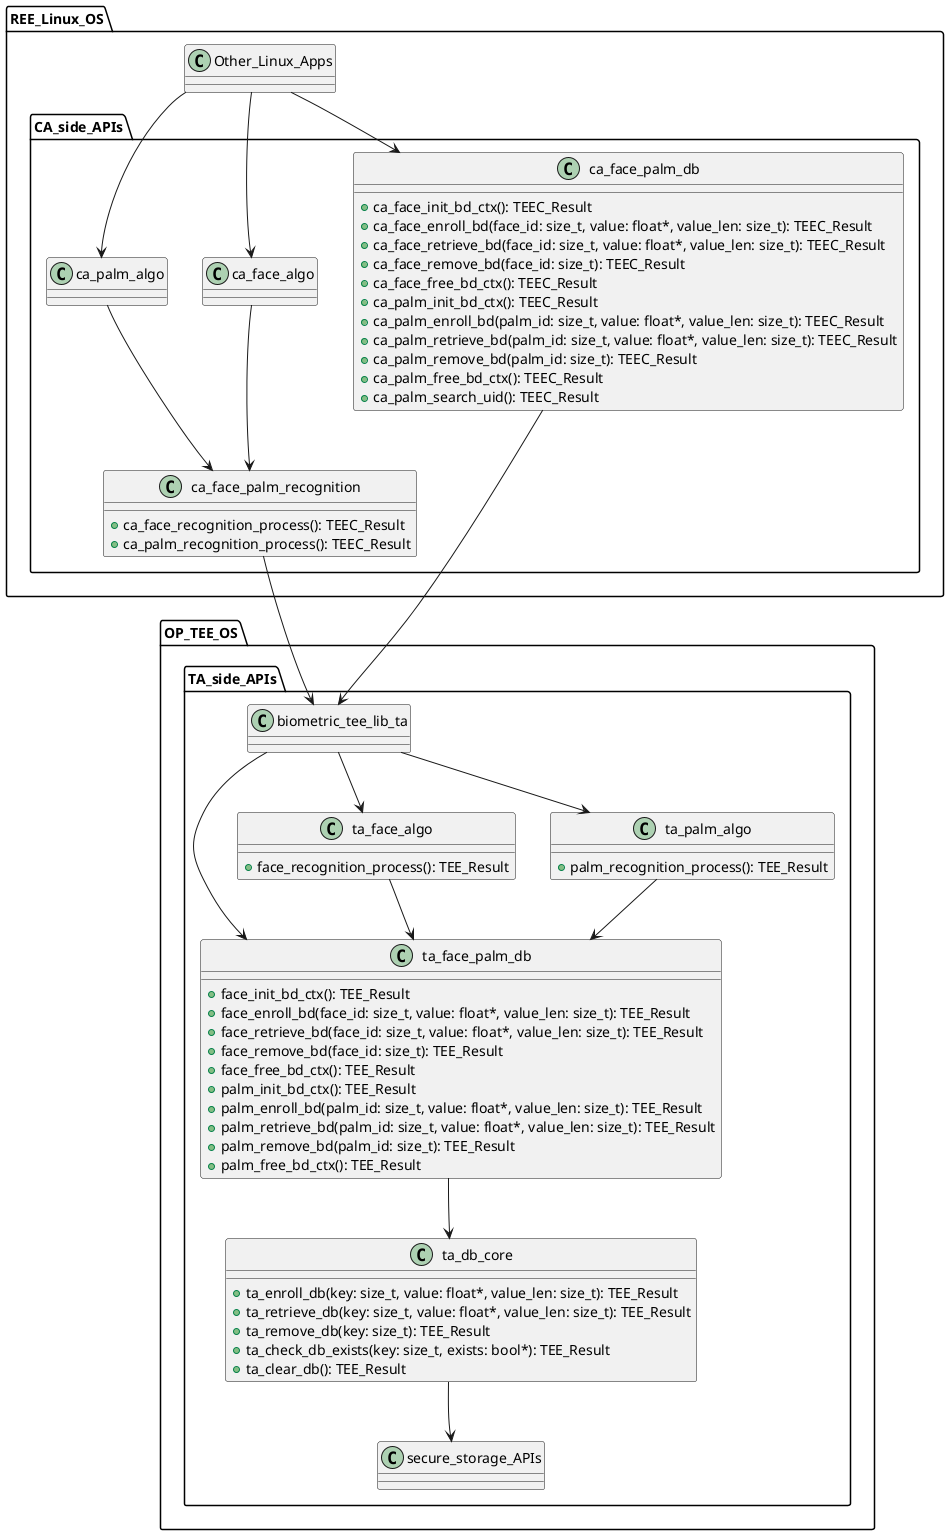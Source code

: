 @startuml class
' Define packages for REE (Linux-OS) and OP-TEE OS

package "REE_Linux_OS" {
  class Other_Linux_Apps

  package "CA_side_APIs" {
    class ca_face_palm_recognition {
      +ca_face_recognition_process(): TEEC_Result
      +ca_palm_recognition_process(): TEEC_Result
    }

    class ca_face_palm_db {
      +ca_face_init_bd_ctx(): TEEC_Result
      +ca_face_enroll_bd(face_id: size_t, value: float*, value_len: size_t): TEEC_Result
      +ca_face_retrieve_bd(face_id: size_t, value: float*, value_len: size_t): TEEC_Result
      +ca_face_remove_bd(face_id: size_t): TEEC_Result
      +ca_face_free_bd_ctx(): TEEC_Result
      +ca_palm_init_bd_ctx(): TEEC_Result
      +ca_palm_enroll_bd(palm_id: size_t, value: float*, value_len: size_t): TEEC_Result
      +ca_palm_retrieve_bd(palm_id: size_t, value: float*, value_len: size_t): TEEC_Result
      +ca_palm_remove_bd(palm_id: size_t): TEEC_Result
      +ca_palm_free_bd_ctx(): TEEC_Result
      +ca_palm_search_uid(): TEEC_Result
    }

    class ca_face_algo {
      ' Interacts with ta_face_algo via ca_face_palm_recognition for face recognition processing
    }

    class ca_palm_algo {
      ' Interacts with ta_palm_algo via ca_face_palm_recognition for palm recognition processing
    }
  }
}

package "OP_TEE_OS" {
  package "TA_side_APIs" {
    class biometric_tee_lib_ta {
      ' Main TA entry point, dispatches commands to other TA-side modules
    }

    class ta_face_palm_db {
      +face_init_bd_ctx(): TEE_Result
      +face_enroll_bd(face_id: size_t, value: float*, value_len: size_t): TEE_Result
      +face_retrieve_bd(face_id: size_t, value: float*, value_len: size_t): TEE_Result
      +face_remove_bd(face_id: size_t): TEE_Result
      +face_free_bd_ctx(): TEE_Result
      +palm_init_bd_ctx(): TEE_Result
      +palm_enroll_bd(palm_id: size_t, value: float*, value_len: size_t): TEE_Result
      +palm_retrieve_bd(palm_id: size_t, value: float*, value_len: size_t): TEE_Result
      +palm_remove_bd(palm_id: size_t): TEE_Result
      +palm_free_bd_ctx(): TEE_Result
    }

    class ta_face_algo {
      ' Assumed function for face recognition processing
      +face_recognition_process(): TEE_Result
    }

    class ta_palm_algo {
      ' Assumed function for palm recognition processing
      +palm_recognition_process(): TEE_Result
    }

    class ta_db_core {
      +ta_enroll_db(key: size_t, value: float*, value_len: size_t): TEE_Result
      +ta_retrieve_db(key: size_t, value: float*, value_len: size_t): TEE_Result
      +ta_remove_db(key: size_t): TEE_Result
      +ta_check_db_exists(key: size_t, exists: bool*): TEE_Result
      +ta_clear_db(): TEE_Result
    }

    class secure_storage_APIs {
      ' OP-TEE secure storage APIs (e.g., REE FS)
    }
  }
}

' Define dependencies
Other_Linux_Apps --> ca_face_palm_db
Other_Linux_Apps --> ca_face_algo
Other_Linux_Apps --> ca_palm_algo

ca_face_palm_db --> biometric_tee_lib_ta
ca_face_palm_recognition --> biometric_tee_lib_ta

ca_face_algo --> ca_face_palm_recognition
ca_palm_algo --> ca_face_palm_recognition

biometric_tee_lib_ta --> ta_face_palm_db
biometric_tee_lib_ta --> ta_face_algo
biometric_tee_lib_ta --> ta_palm_algo

ta_face_algo --> ta_face_palm_db
ta_palm_algo --> ta_face_palm_db

ta_face_palm_db --> ta_db_core
ta_db_core --> secure_storage_APIs

' Layout adjustments
Other_Linux_Apps -[hidden]down- ca_face_palm_db
Other_Linux_Apps -[hidden]down- ca_face_algo
Other_Linux_Apps -[hidden]down- ca_palm_algo
ca_face_palm_db -[hidden]down- biometric_tee_lib_ta
biometric_tee_lib_ta -[hidden]down- ta_face_palm_db
ta_face_palm_db -[hidden]down- ta_db_core
ta_db_core -[hidden]down- secure_storage_APIs

ca_face_algo -[hidden]down- ca_face_palm_recognition
ca_palm_algo -[hidden]down- ca_face_palm_recognition
ca_face_palm_recognition -[hidden]down- biometric_tee_lib_ta

@enduml
